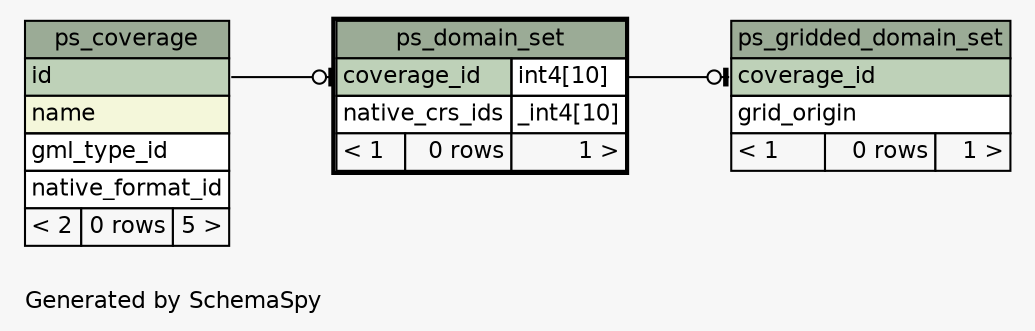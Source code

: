 // dot 2.26.3 on Linux 3.2.0-58-generic
// SchemaSpy rev 590
digraph "oneDegreeRelationshipsDiagram" {
  graph [
    rankdir="RL"
    bgcolor="#f7f7f7"
    label="\nGenerated by SchemaSpy"
    labeljust="l"
    nodesep="0.18"
    ranksep="0.46"
    fontname="Helvetica"
    fontsize="11"
  ];
  node [
    fontname="Helvetica"
    fontsize="11"
    shape="plaintext"
  ];
  edge [
    arrowsize="0.8"
  ];
  "ps_domain_set":"coverage_id":w -> "ps_coverage":"id":e [arrowhead=none dir=back arrowtail=teeodot];
  "ps_gridded_domain_set":"coverage_id":w -> "ps_domain_set":"coverage_id.type":e [arrowhead=none dir=back arrowtail=teeodot];
  "ps_coverage" [
    label=<
    <TABLE BORDER="0" CELLBORDER="1" CELLSPACING="0" BGCOLOR="#ffffff">
      <TR><TD COLSPAN="3" BGCOLOR="#9bab96" ALIGN="CENTER">ps_coverage</TD></TR>
      <TR><TD PORT="id" COLSPAN="3" BGCOLOR="#bed1b8" ALIGN="LEFT">id</TD></TR>
      <TR><TD PORT="name" COLSPAN="3" BGCOLOR="#f4f7da" ALIGN="LEFT">name</TD></TR>
      <TR><TD PORT="gml_type_id" COLSPAN="3" ALIGN="LEFT">gml_type_id</TD></TR>
      <TR><TD PORT="native_format_id" COLSPAN="3" ALIGN="LEFT">native_format_id</TD></TR>
      <TR><TD ALIGN="LEFT" BGCOLOR="#f7f7f7">&lt; 2</TD><TD ALIGN="RIGHT" BGCOLOR="#f7f7f7">0 rows</TD><TD ALIGN="RIGHT" BGCOLOR="#f7f7f7">5 &gt;</TD></TR>
    </TABLE>>
    URL="ps_coverage.html"
    tooltip="ps_coverage"
  ];
  "ps_domain_set" [
    label=<
    <TABLE BORDER="2" CELLBORDER="1" CELLSPACING="0" BGCOLOR="#ffffff">
      <TR><TD COLSPAN="3" BGCOLOR="#9bab96" ALIGN="CENTER">ps_domain_set</TD></TR>
      <TR><TD PORT="coverage_id" COLSPAN="2" BGCOLOR="#bed1b8" ALIGN="LEFT">coverage_id</TD><TD PORT="coverage_id.type" ALIGN="LEFT">int4[10]</TD></TR>
      <TR><TD PORT="native_crs_ids" COLSPAN="2" ALIGN="LEFT">native_crs_ids</TD><TD PORT="native_crs_ids.type" ALIGN="LEFT">_int4[10]</TD></TR>
      <TR><TD ALIGN="LEFT" BGCOLOR="#f7f7f7">&lt; 1</TD><TD ALIGN="RIGHT" BGCOLOR="#f7f7f7">0 rows</TD><TD ALIGN="RIGHT" BGCOLOR="#f7f7f7">1 &gt;</TD></TR>
    </TABLE>>
    URL="ps_domain_set.html"
    tooltip="ps_domain_set"
  ];
  "ps_gridded_domain_set" [
    label=<
    <TABLE BORDER="0" CELLBORDER="1" CELLSPACING="0" BGCOLOR="#ffffff">
      <TR><TD COLSPAN="3" BGCOLOR="#9bab96" ALIGN="CENTER">ps_gridded_domain_set</TD></TR>
      <TR><TD PORT="coverage_id" COLSPAN="3" BGCOLOR="#bed1b8" ALIGN="LEFT">coverage_id</TD></TR>
      <TR><TD PORT="grid_origin" COLSPAN="3" ALIGN="LEFT">grid_origin</TD></TR>
      <TR><TD ALIGN="LEFT" BGCOLOR="#f7f7f7">&lt; 1</TD><TD ALIGN="RIGHT" BGCOLOR="#f7f7f7">0 rows</TD><TD ALIGN="RIGHT" BGCOLOR="#f7f7f7">1 &gt;</TD></TR>
    </TABLE>>
    URL="ps_gridded_domain_set.html"
    tooltip="ps_gridded_domain_set"
  ];
}
